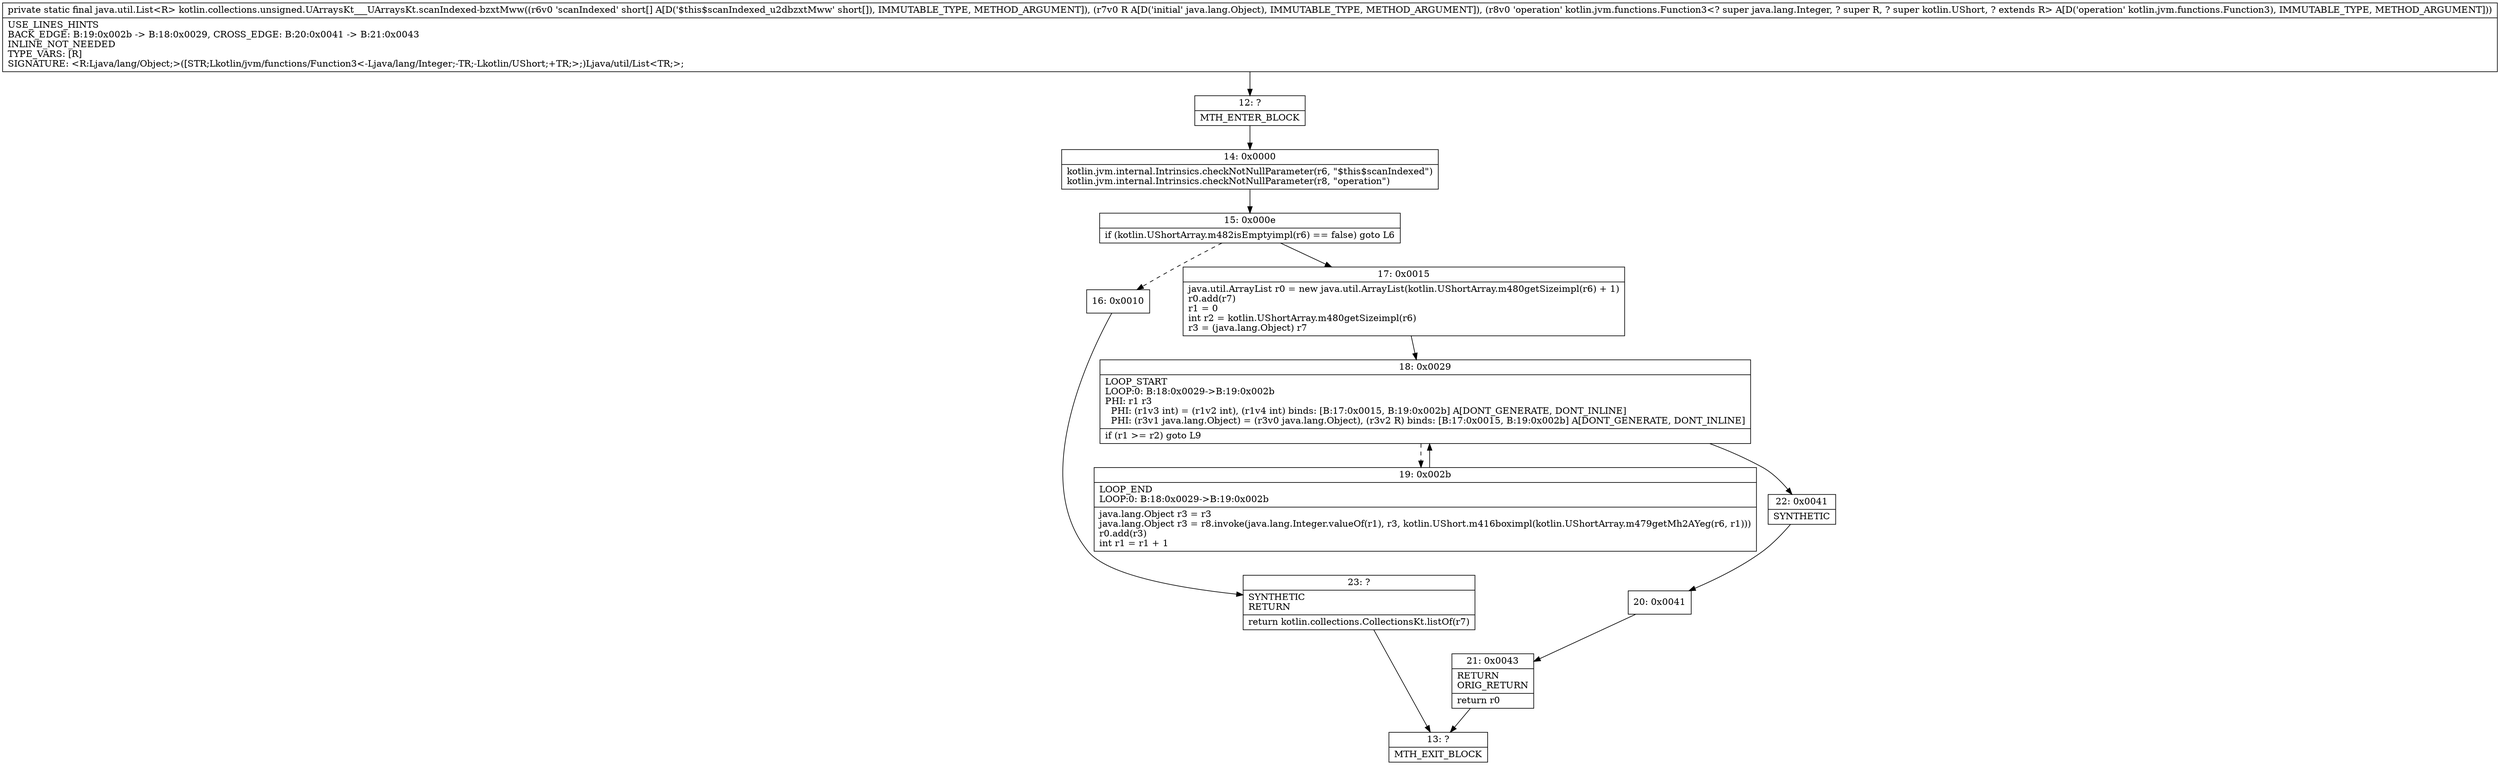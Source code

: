 digraph "CFG forkotlin.collections.unsigned.UArraysKt___UArraysKt.scanIndexed\-bzxtMww([SLjava\/lang\/Object;Lkotlin\/jvm\/functions\/Function3;)Ljava\/util\/List;" {
Node_12 [shape=record,label="{12\:\ ?|MTH_ENTER_BLOCK\l}"];
Node_14 [shape=record,label="{14\:\ 0x0000|kotlin.jvm.internal.Intrinsics.checkNotNullParameter(r6, \"$this$scanIndexed\")\lkotlin.jvm.internal.Intrinsics.checkNotNullParameter(r8, \"operation\")\l}"];
Node_15 [shape=record,label="{15\:\ 0x000e|if (kotlin.UShortArray.m482isEmptyimpl(r6) == false) goto L6\l}"];
Node_16 [shape=record,label="{16\:\ 0x0010}"];
Node_23 [shape=record,label="{23\:\ ?|SYNTHETIC\lRETURN\l|return kotlin.collections.CollectionsKt.listOf(r7)\l}"];
Node_13 [shape=record,label="{13\:\ ?|MTH_EXIT_BLOCK\l}"];
Node_17 [shape=record,label="{17\:\ 0x0015|java.util.ArrayList r0 = new java.util.ArrayList(kotlin.UShortArray.m480getSizeimpl(r6) + 1)\lr0.add(r7)\lr1 = 0\lint r2 = kotlin.UShortArray.m480getSizeimpl(r6)\lr3 = (java.lang.Object) r7\l}"];
Node_18 [shape=record,label="{18\:\ 0x0029|LOOP_START\lLOOP:0: B:18:0x0029\-\>B:19:0x002b\lPHI: r1 r3 \l  PHI: (r1v3 int) = (r1v2 int), (r1v4 int) binds: [B:17:0x0015, B:19:0x002b] A[DONT_GENERATE, DONT_INLINE]\l  PHI: (r3v1 java.lang.Object) = (r3v0 java.lang.Object), (r3v2 R) binds: [B:17:0x0015, B:19:0x002b] A[DONT_GENERATE, DONT_INLINE]\l|if (r1 \>= r2) goto L9\l}"];
Node_19 [shape=record,label="{19\:\ 0x002b|LOOP_END\lLOOP:0: B:18:0x0029\-\>B:19:0x002b\l|java.lang.Object r3 = r3\ljava.lang.Object r3 = r8.invoke(java.lang.Integer.valueOf(r1), r3, kotlin.UShort.m416boximpl(kotlin.UShortArray.m479getMh2AYeg(r6, r1)))\lr0.add(r3)\lint r1 = r1 + 1\l}"];
Node_22 [shape=record,label="{22\:\ 0x0041|SYNTHETIC\l}"];
Node_20 [shape=record,label="{20\:\ 0x0041}"];
Node_21 [shape=record,label="{21\:\ 0x0043|RETURN\lORIG_RETURN\l|return r0\l}"];
MethodNode[shape=record,label="{private static final java.util.List\<R\> kotlin.collections.unsigned.UArraysKt___UArraysKt.scanIndexed\-bzxtMww((r6v0 'scanIndexed' short[] A[D('$this$scanIndexed_u2dbzxtMww' short[]), IMMUTABLE_TYPE, METHOD_ARGUMENT]), (r7v0 R A[D('initial' java.lang.Object), IMMUTABLE_TYPE, METHOD_ARGUMENT]), (r8v0 'operation' kotlin.jvm.functions.Function3\<? super java.lang.Integer, ? super R, ? super kotlin.UShort, ? extends R\> A[D('operation' kotlin.jvm.functions.Function3), IMMUTABLE_TYPE, METHOD_ARGUMENT]))  | USE_LINES_HINTS\lBACK_EDGE: B:19:0x002b \-\> B:18:0x0029, CROSS_EDGE: B:20:0x0041 \-\> B:21:0x0043\lINLINE_NOT_NEEDED\lTYPE_VARS: [R]\lSIGNATURE: \<R:Ljava\/lang\/Object;\>([STR;Lkotlin\/jvm\/functions\/Function3\<\-Ljava\/lang\/Integer;\-TR;\-Lkotlin\/UShort;+TR;\>;)Ljava\/util\/List\<TR;\>;\l}"];
MethodNode -> Node_12;Node_12 -> Node_14;
Node_14 -> Node_15;
Node_15 -> Node_16[style=dashed];
Node_15 -> Node_17;
Node_16 -> Node_23;
Node_23 -> Node_13;
Node_17 -> Node_18;
Node_18 -> Node_19[style=dashed];
Node_18 -> Node_22;
Node_19 -> Node_18;
Node_22 -> Node_20;
Node_20 -> Node_21;
Node_21 -> Node_13;
}


